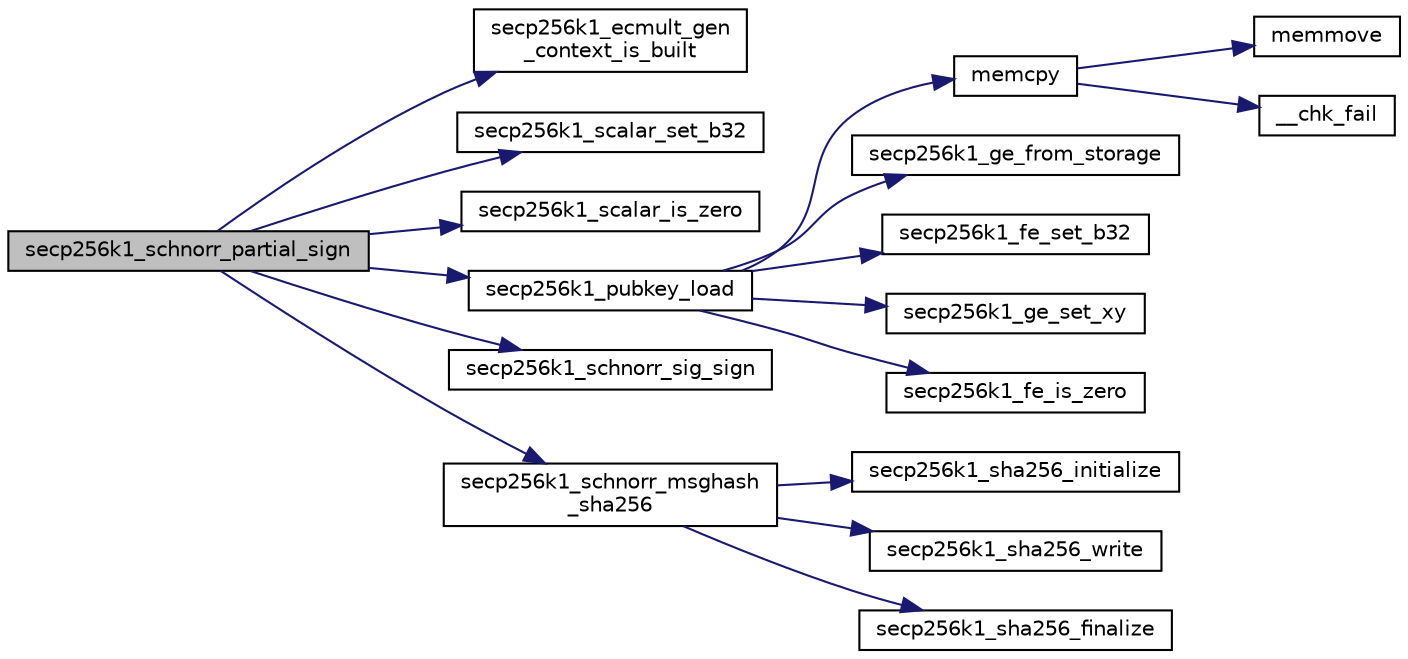 digraph "secp256k1_schnorr_partial_sign"
{
  edge [fontname="Helvetica",fontsize="10",labelfontname="Helvetica",labelfontsize="10"];
  node [fontname="Helvetica",fontsize="10",shape=record];
  rankdir="LR";
  Node41 [label="secp256k1_schnorr_partial_sign",height=0.2,width=0.4,color="black", fillcolor="grey75", style="filled", fontcolor="black"];
  Node41 -> Node42 [color="midnightblue",fontsize="10",style="solid",fontname="Helvetica"];
  Node42 [label="secp256k1_ecmult_gen\l_context_is_built",height=0.2,width=0.4,color="black", fillcolor="white", style="filled",URL="$d6/d76/ecmult__gen_8h.html#a9a40662d6ed2cbab43dbddc25f570f97"];
  Node41 -> Node43 [color="midnightblue",fontsize="10",style="solid",fontname="Helvetica"];
  Node43 [label="secp256k1_scalar_set_b32",height=0.2,width=0.4,color="black", fillcolor="white", style="filled",URL="$db/d94/scalar_8h.html#a25cc2d45ae1d1765d07c3313cdf46fa0",tooltip="Set a scalar from a big endian byte array. "];
  Node41 -> Node44 [color="midnightblue",fontsize="10",style="solid",fontname="Helvetica"];
  Node44 [label="secp256k1_scalar_is_zero",height=0.2,width=0.4,color="black", fillcolor="white", style="filled",URL="$db/d94/scalar_8h.html#a3f0ac84fe49a1c1f51212582a2c149d4",tooltip="Check whether a scalar equals zero. "];
  Node41 -> Node45 [color="midnightblue",fontsize="10",style="solid",fontname="Helvetica"];
  Node45 [label="secp256k1_pubkey_load",height=0.2,width=0.4,color="black", fillcolor="white", style="filled",URL="$d1/d8c/secp256k1_8c.html#a9966ec041e71010d1593ae2211ffb843"];
  Node45 -> Node46 [color="midnightblue",fontsize="10",style="solid",fontname="Helvetica"];
  Node46 [label="memcpy",height=0.2,width=0.4,color="black", fillcolor="white", style="filled",URL="$d5/d9f/glibc__compat_8cpp.html#a0f46826ab0466591e136db24394923cf"];
  Node46 -> Node47 [color="midnightblue",fontsize="10",style="solid",fontname="Helvetica"];
  Node47 [label="memmove",height=0.2,width=0.4,color="black", fillcolor="white", style="filled",URL="$d5/d9f/glibc__compat_8cpp.html#a9778d49e9029dd75bc53ecbbf9f5e9a1"];
  Node46 -> Node48 [color="midnightblue",fontsize="10",style="solid",fontname="Helvetica"];
  Node48 [label="__chk_fail",height=0.2,width=0.4,color="black", fillcolor="white", style="filled",URL="$d5/d9f/glibc__compat_8cpp.html#a424ac71631da5ada2976630ff67051d1"];
  Node45 -> Node49 [color="midnightblue",fontsize="10",style="solid",fontname="Helvetica"];
  Node49 [label="secp256k1_ge_from_storage",height=0.2,width=0.4,color="black", fillcolor="white", style="filled",URL="$d9/dd1/group_8h.html#a8c1e7f328284d9ba56404bb8d99bf765",tooltip="Convert a group element back from the storage type. "];
  Node45 -> Node50 [color="midnightblue",fontsize="10",style="solid",fontname="Helvetica"];
  Node50 [label="secp256k1_fe_set_b32",height=0.2,width=0.4,color="black", fillcolor="white", style="filled",URL="$d5/d5a/field_8h.html#a5c86a65052e3b135919c00fe2233a43d",tooltip="Set a field element equal to 32-byte big endian value. "];
  Node45 -> Node51 [color="midnightblue",fontsize="10",style="solid",fontname="Helvetica"];
  Node51 [label="secp256k1_ge_set_xy",height=0.2,width=0.4,color="black", fillcolor="white", style="filled",URL="$d9/dd1/group_8h.html#a34ab3d1a9a0a7ff0ed1cedff9db5f73c",tooltip="Set a group element equal to the point with given X and Y coordinates. "];
  Node45 -> Node52 [color="midnightblue",fontsize="10",style="solid",fontname="Helvetica"];
  Node52 [label="secp256k1_fe_is_zero",height=0.2,width=0.4,color="black", fillcolor="white", style="filled",URL="$d5/d5a/field_8h.html#a619ec4805df6cc54d70e6682ceebd098",tooltip="Verify whether a field element is zero. "];
  Node41 -> Node53 [color="midnightblue",fontsize="10",style="solid",fontname="Helvetica"];
  Node53 [label="secp256k1_schnorr_sig_sign",height=0.2,width=0.4,color="black", fillcolor="white", style="filled",URL="$d6/d84/schnorr_8h.html#ab58ca77446a7d8daff985d07d43e7175"];
  Node41 -> Node54 [color="midnightblue",fontsize="10",style="solid",fontname="Helvetica"];
  Node54 [label="secp256k1_schnorr_msghash\l_sha256",height=0.2,width=0.4,color="black", fillcolor="white", style="filled",URL="$d9/dab/schnorr_2main__impl_8h.html#aceb4e15773d1a0ef0bd3b13e7339a199"];
  Node54 -> Node55 [color="midnightblue",fontsize="10",style="solid",fontname="Helvetica"];
  Node55 [label="secp256k1_sha256_initialize",height=0.2,width=0.4,color="black", fillcolor="white", style="filled",URL="$d7/dd7/secp256k1_2src_2hash_8h.html#abcb6a95ed605c2bfb19eda1ced4a8f7e"];
  Node54 -> Node56 [color="midnightblue",fontsize="10",style="solid",fontname="Helvetica"];
  Node56 [label="secp256k1_sha256_write",height=0.2,width=0.4,color="black", fillcolor="white", style="filled",URL="$d7/dd7/secp256k1_2src_2hash_8h.html#adfccd8d918a52e1cec42ea89a4c3f8ab"];
  Node54 -> Node57 [color="midnightblue",fontsize="10",style="solid",fontname="Helvetica"];
  Node57 [label="secp256k1_sha256_finalize",height=0.2,width=0.4,color="black", fillcolor="white", style="filled",URL="$d7/dd7/secp256k1_2src_2hash_8h.html#ab88a555e2b13d6d06e20a6a459abae08"];
}
